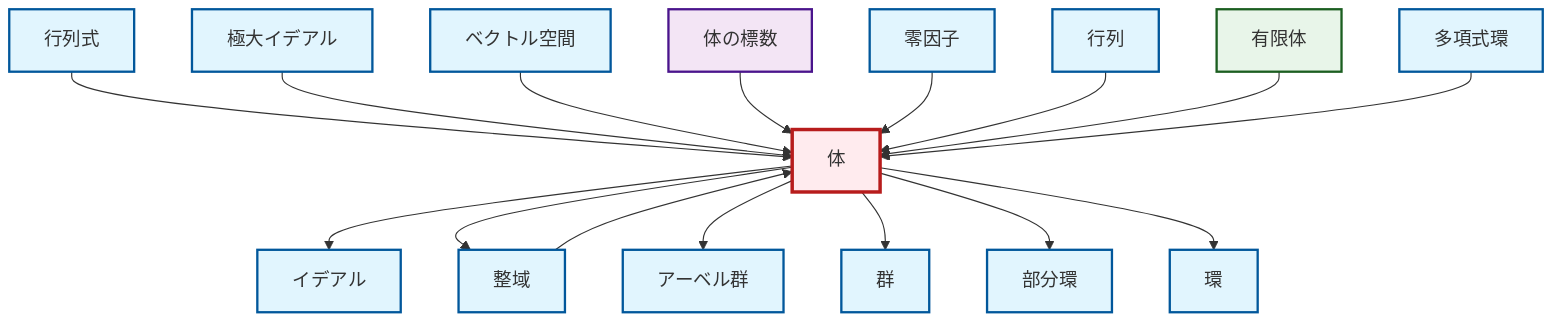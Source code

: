 graph TD
    classDef definition fill:#e1f5fe,stroke:#01579b,stroke-width:2px
    classDef theorem fill:#f3e5f5,stroke:#4a148c,stroke-width:2px
    classDef axiom fill:#fff3e0,stroke:#e65100,stroke-width:2px
    classDef example fill:#e8f5e9,stroke:#1b5e20,stroke-width:2px
    classDef current fill:#ffebee,stroke:#b71c1c,stroke-width:3px
    thm-field-characteristic["体の標数"]:::theorem
    def-subring["部分環"]:::definition
    def-matrix["行列"]:::definition
    def-polynomial-ring["多項式環"]:::definition
    def-ideal["イデアル"]:::definition
    def-ring["環"]:::definition
    ex-finite-field["有限体"]:::example
    def-vector-space["ベクトル空間"]:::definition
    def-determinant["行列式"]:::definition
    def-group["群"]:::definition
    def-field["体"]:::definition
    def-abelian-group["アーベル群"]:::definition
    def-maximal-ideal["極大イデアル"]:::definition
    def-zero-divisor["零因子"]:::definition
    def-integral-domain["整域"]:::definition
    def-determinant --> def-field
    def-maximal-ideal --> def-field
    def-field --> def-ideal
    def-field --> def-integral-domain
    def-vector-space --> def-field
    thm-field-characteristic --> def-field
    def-zero-divisor --> def-field
    def-field --> def-abelian-group
    def-matrix --> def-field
    ex-finite-field --> def-field
    def-polynomial-ring --> def-field
    def-field --> def-group
    def-integral-domain --> def-field
    def-field --> def-subring
    def-field --> def-ring
    class def-field current